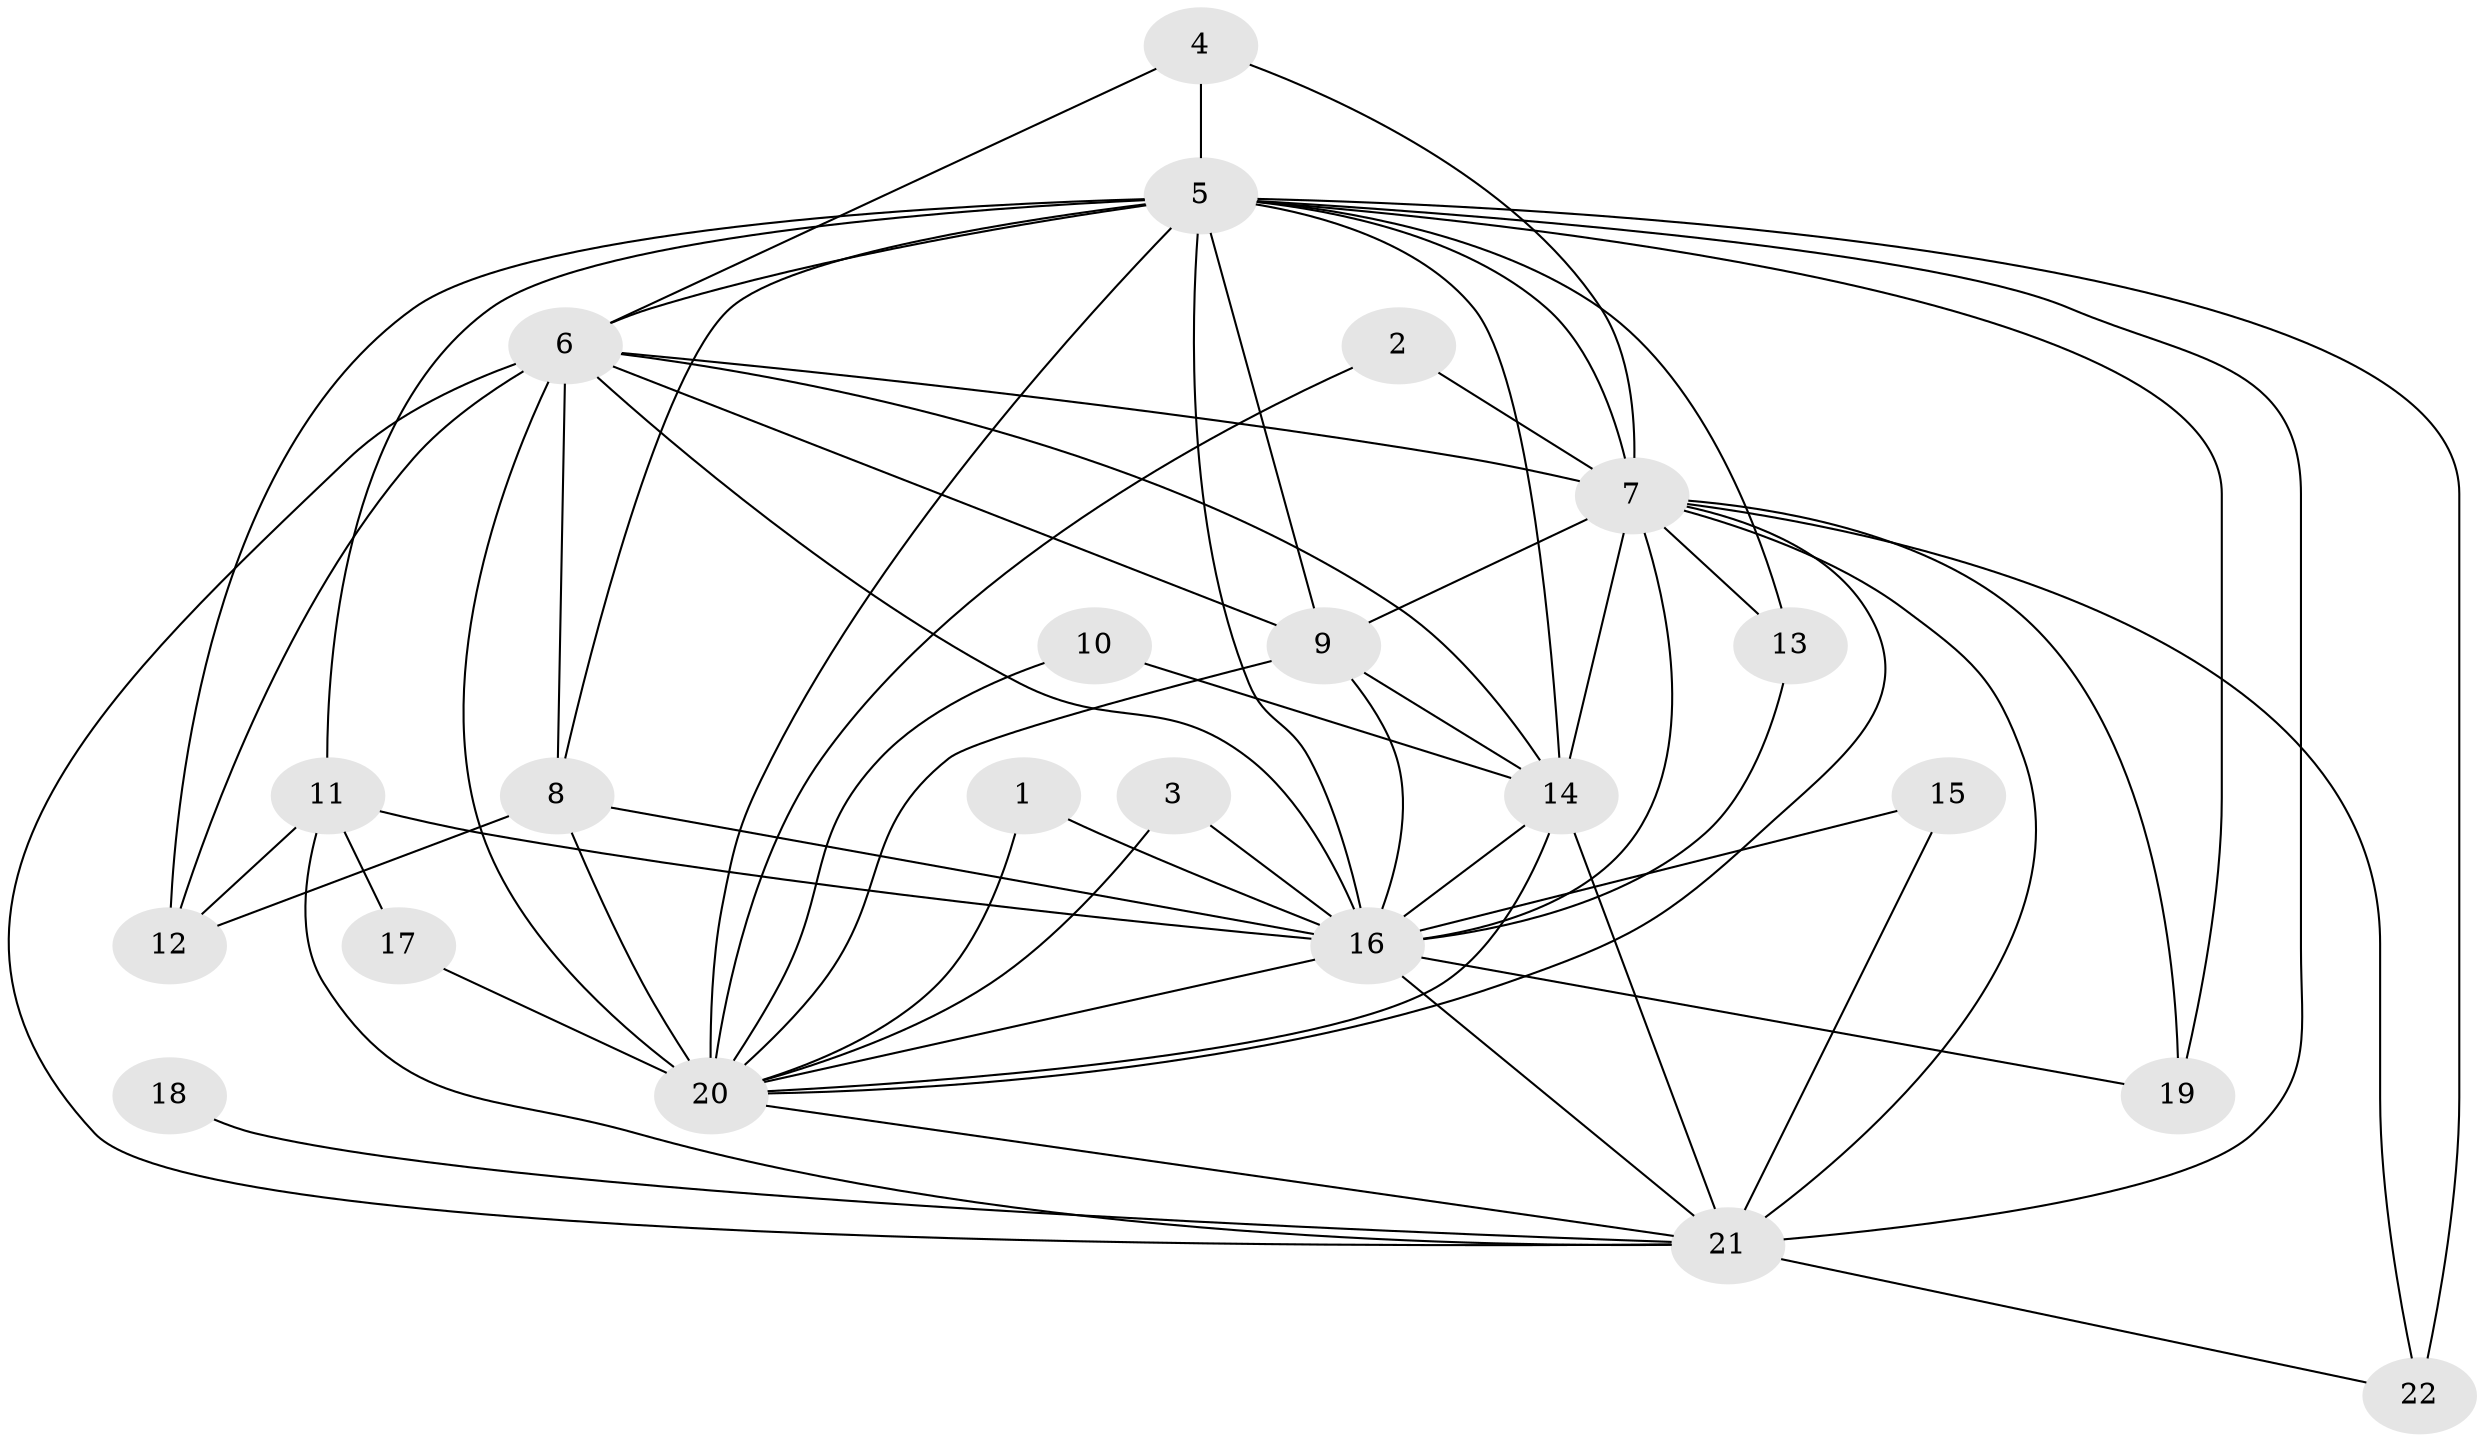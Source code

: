 // original degree distribution, {27: 0.014084507042253521, 18: 0.028169014084507043, 20: 0.014084507042253521, 11: 0.014084507042253521, 23: 0.028169014084507043, 16: 0.014084507042253521, 14: 0.014084507042253521, 17: 0.014084507042253521, 4: 0.028169014084507043, 2: 0.6619718309859155, 3: 0.11267605633802817, 5: 0.04225352112676056, 6: 0.014084507042253521}
// Generated by graph-tools (version 1.1) at 2025/36/03/04/25 23:36:28]
// undirected, 22 vertices, 63 edges
graph export_dot {
  node [color=gray90,style=filled];
  1;
  2;
  3;
  4;
  5;
  6;
  7;
  8;
  9;
  10;
  11;
  12;
  13;
  14;
  15;
  16;
  17;
  18;
  19;
  20;
  21;
  22;
  1 -- 16 [weight=1.0];
  1 -- 20 [weight=1.0];
  2 -- 7 [weight=1.0];
  2 -- 20 [weight=1.0];
  3 -- 16 [weight=1.0];
  3 -- 20 [weight=1.0];
  4 -- 5 [weight=2.0];
  4 -- 6 [weight=1.0];
  4 -- 7 [weight=1.0];
  5 -- 6 [weight=6.0];
  5 -- 7 [weight=7.0];
  5 -- 8 [weight=1.0];
  5 -- 9 [weight=1.0];
  5 -- 11 [weight=1.0];
  5 -- 12 [weight=2.0];
  5 -- 13 [weight=1.0];
  5 -- 14 [weight=5.0];
  5 -- 16 [weight=7.0];
  5 -- 19 [weight=1.0];
  5 -- 20 [weight=6.0];
  5 -- 21 [weight=4.0];
  5 -- 22 [weight=2.0];
  6 -- 7 [weight=1.0];
  6 -- 8 [weight=1.0];
  6 -- 9 [weight=1.0];
  6 -- 12 [weight=1.0];
  6 -- 14 [weight=1.0];
  6 -- 16 [weight=1.0];
  6 -- 20 [weight=3.0];
  6 -- 21 [weight=2.0];
  7 -- 9 [weight=1.0];
  7 -- 13 [weight=1.0];
  7 -- 14 [weight=2.0];
  7 -- 16 [weight=4.0];
  7 -- 19 [weight=1.0];
  7 -- 20 [weight=1.0];
  7 -- 21 [weight=2.0];
  7 -- 22 [weight=1.0];
  8 -- 12 [weight=1.0];
  8 -- 16 [weight=2.0];
  8 -- 20 [weight=1.0];
  9 -- 14 [weight=1.0];
  9 -- 16 [weight=1.0];
  9 -- 20 [weight=1.0];
  10 -- 14 [weight=2.0];
  10 -- 20 [weight=1.0];
  11 -- 12 [weight=1.0];
  11 -- 16 [weight=3.0];
  11 -- 17 [weight=1.0];
  11 -- 21 [weight=2.0];
  13 -- 16 [weight=1.0];
  14 -- 16 [weight=2.0];
  14 -- 20 [weight=2.0];
  14 -- 21 [weight=3.0];
  15 -- 16 [weight=1.0];
  15 -- 21 [weight=1.0];
  16 -- 19 [weight=1.0];
  16 -- 20 [weight=1.0];
  16 -- 21 [weight=1.0];
  17 -- 20 [weight=1.0];
  18 -- 21 [weight=1.0];
  20 -- 21 [weight=2.0];
  21 -- 22 [weight=1.0];
}
